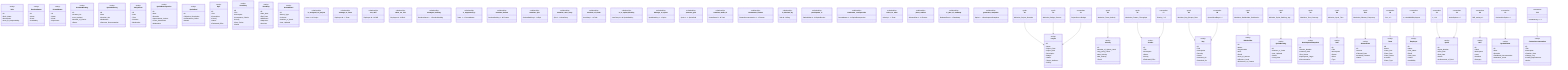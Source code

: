 classDiagram
    %% Entities
    class Project <<entity>> {
        +ID
        +Name
        +Project_Start
        +Project_End
        +Description
        +Budget
        +Status
        +Target_Audience
        +Priority
    }
    class Team <<entity>> {
        +ID
        +Name
        +Team_Size
        +Team_Start
        +Team_Status
        +Location
        +Team_Type
    }
    class Employee <<entity>> {
        +ID
        +Name
        +First_Name
        +Email
        +Start_Date
        +Status
        +Availability
    }
    class Feature <<entity>> {
        +ID
        +Title
        +Description
        +Status
        +Priority
        +Estimated_Effort
    }
    class Skill <<entity>> {
        +ID
        +Label
        +Description
        +Level
        +Certified
        +Category
    }
    class Role <<entity>> {
        +ID
        +Role_Name
        +Description
        +Area_of_Responsibility
    }
    class ProductOwner <<entity>> {
        +ID
        +Name
        +Email
        +Availability
    }
    class ScrumMaster <<entity>> {
        +ID
        +Name
        +Email
        +Experience
    }
    class ProductBacklog <<entity>> {
        +ID
        +Created_On
        +Last_Updated
        +Number_of_Entries
        +Status
    }
    class Sprint <<entity>> {
        +ID
        +Sprint_Number
        +Start_Date
        +End_Date
        +Status
        +Achievement_of_Goal
    }
    class SprintPlanning <<entity>> {
        +ID
        +Date
        +Duration_min
        +Moderation
        +Outcome_Documentation
    }
    class DailyScrum <<entity>> {
        +ID
        +Date
        +Time
        +Duration
        +Moderation
    }
    class SprintReview <<entity>> {
        +ID
        +Date
        +Duration
        +Feedback_Documentation
        +Attendees_Count
    }
    class SprintRetrospective <<entity>> {
        +ID
        +Date
        +Duration
        +Improvement_Actions
        +Team_Satisfaction
        +Moderation
    }
    class SprintBacklog <<entity>> {
        +ID
        +Number_of_Tasks
        +Last_Updated
        +Status
        +Total_Effort
    }
    class SprintGoal <<entity>> {
        +ID
        +Objective_Description
        +Achievement_Status
        +Benefit
    }
    class Epic <<entity>> {
        +ID
        +Title
        +Description
        +Priority
        +Status
        +Estimated_Effort
    }
    class UserStory <<entity>> {
        +ID
        +Title
        +Description
        +Acceptance_Criteria
        +Priority
        +Story_Points
        +Status
    }
    class Task <<entity>> {
        +ID
        +Title
        +Description
        +Status
        +Effort
        +Type
    }
    class DevelopmentSnapshot <<entity>> {
        +ID
        +Version_Number
        +Creation_Date
        +Test_Status
        +Deployment_Target
        +Documentation
    }
    class Bug <<entity>> {
        +ID
        +Title
        +Description
        +Severity
        +Status
        +Detected_On
        +Resolved_On
    }
    class Stakeholder <<entity>> {
        +ID
        +Name
        +Organization
        +Role
        +Email
        +Area_of_Interest
        +Influence_Level
        +Relevance_to_Feature
    }
    class Velocity <<entity>> {
        +ID
        +Number_of_Sprints_Used
        +Avg_Story_Points
        +Max_Velocity
        +Min_Velocity
        +Trend
    }
    class ReleasePlan <<entity>> {
        +ID
        +Version
        +Planned_Date
        +Included_Features
        +Status
    }
    class Roadmap <<entity>> {
        +ID
        +Start_Date
        +End_Date
        +Milestones
        +Objectives
        +Versions
    }
    class ScrumBoard <<entity>> {
        +ID
        +Board_Type
        +Columns
        +Number_of_Cards
        +Last_Updated
    }
    class FeatureDocumentation <<entity>> {
        +ID
        +Title
        +Description
        +Creation_Date
        +Change_Log
        +Linked_Requirements
        +Author
    }

    %% Relationships
    class is_assigned_to_project <<relationship>> {
        Team 1 : N Project
    }
    class belongs_to_team <<relationship>> {
        Employee N : 1 Team
    }
    class has_skill <<relationship>> {
        Employee N : M Skill
    }
    class takes_on_role <<relationship>> {
        Employee N : M Role
    }
    class manages_backlog <<relationship>> {
        ProductOwner 1 : 1 ProductBacklog
    }
    class is_supported_by <<relationship>> {
        Team 1 : 1 ScrumMaster
    }
    class contains_feature <<relationship>> {
        ProductBacklog 1 : N Feature
    }
    class contains_epic <<relationship>> {
        ProductBacklog 1 : N Epic
    }
    class contains_user_story <<relationship>> {
        Epic 1 : N UserStory
    }
    class consists_of_tasks <<relationship>> {
        UserStory 1 : N Task
    }
    class is_in_sprint_backlog <<relationship>> {
        UserStory N : M SprintBacklog
    }
    class belongs_to_sprint <<relationship>> {
        SprintBacklog 1 : 1 Sprint
    }
    class pursues_goal <<relationship>> {
        Sprint 1 : 1 SprintGoal
    }
    class contains_tasks_rb <<relationship>> {
        ScrumBoard 1 : N Task
    }
    class documents_feature <<relationship>> {
        FeatureDocumentation 1 : 1 Feature
    }
    class is_blocked_by <<relationship>> {
        Task N : M Bug
    }
    class participates_in <<relationship>> {
        Stakeholder N : M SprintReview
    }
    class moderates_retrospective <<relationship>> {
        ScrumMaster 1 : N SprintRetrospective
    }
    class refers_to_team <<relationship>> {
        Velocity 1 : 1 Team
    }
    class plans_release <<relationship>> {
        ReleasePlan 1 : N Feature
    }
    class is_part_of_roadmap <<relationship>> {
        ReleasePlan N : 1 Roadmap
    }
    class generates_snapshot <<relationship>> {
        Sprint 1 : 1 DevelopmentSnapshot
    }

    %% Goals
    class G1 <<goal>> { Minimize_Project_Duration }
    class G2 <<goal>> { Maximize_Team_Velocity }
    class G3 <<goal>> { Minimize_Budget_Overrun }
    class G4 <<goal>> { Maximize_Feature_Throughput }
    class G5 <<goal>> { Minimize_Bug_Escape_Rate }
    class G6 <<goal>> { Maximize_Stakeholder_Satisfaction }
    class G7 <<goal>> { Minimize_Sprint_Backlog_Age }
    class G8 <<goal>> { Maximize_Test_Coverage }
    class G9 <<goal>> { Minimize_Cycle_Time }
    class G10 <<goal>> { Maximize_Release_Frequency }

    %% Conditions
    class C1 <<constraint>> { ProjectCost ≤ Budget }
    class C2 <<constraint>> { 3 ≤ x₁ ≤ 9 }
    class C3 <<constraint>> { x₁ ≤ AvailableEmployees }
    class C4 <<constraint>> { x₂ = 14 }
    class C5 <<constraint>> { Skill_testing ≥ 1 }
    class C6 <<constraint>> { ActiveSprints ≤ 3 }
    class C7 <<constraint>> { Priority_f ≥ 3 }
    class C8 <<constraint>> { OpenCriticalBugs = 0 }
    class C9 <<constraint>> { ReviewsPerSprint ≥ 1 }
    class C10 <<constraint>> { LinkedDocs(f) ≥ 1 }

    %% Associations Goals → Entities
    G1 --> Project
    G2 --> Velocity
    G3 --> Project
    G4 --> Feature
    G5 --> Bug
    G6 --> Stakeholder
    G7 --> SprintBacklog
    G8 --> DevelopmentSnapshot
    G9 --> Task
    G10 --> ReleasePlan

    %% Associations Conditions → Entities
    C1 --> Project
    C2 --> Team
    C3 --> Employee
    C4 --> Sprint
    C5 --> Skill
    C6 --> Sprint
    C7 --> Feature
    C8 --> Bug
    C9 --> SprintReview
    C10 --> FeatureDocumentation

    %% Style Definitions
    classDef entity fill:#d1b3ff,stroke:#333;
    classDef relationship fill:#ffe066,stroke:#333;
    classDef goal fill:#99ccff,stroke:#333;
    classDef constraint fill:#ff9999,stroke:#333;
